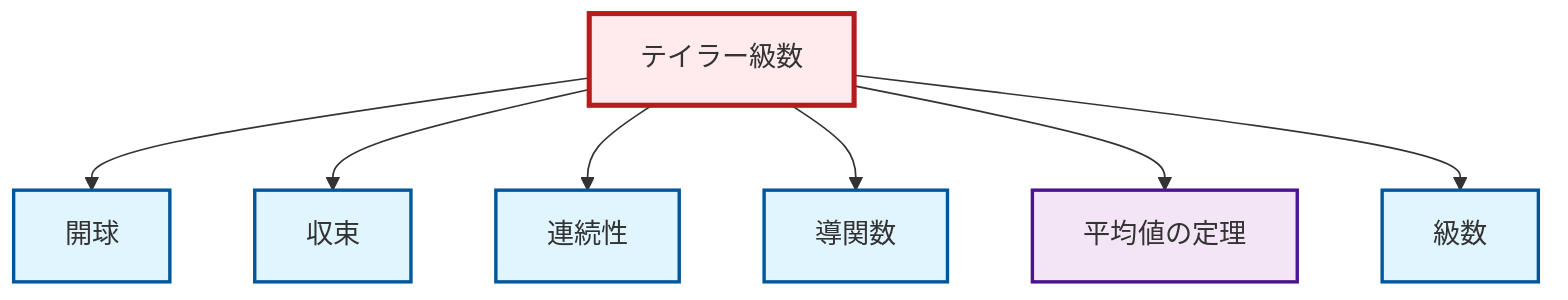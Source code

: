 graph TD
    classDef definition fill:#e1f5fe,stroke:#01579b,stroke-width:2px
    classDef theorem fill:#f3e5f5,stroke:#4a148c,stroke-width:2px
    classDef axiom fill:#fff3e0,stroke:#e65100,stroke-width:2px
    classDef example fill:#e8f5e9,stroke:#1b5e20,stroke-width:2px
    classDef current fill:#ffebee,stroke:#b71c1c,stroke-width:3px
    def-open-ball["開球"]:::definition
    thm-taylor-series["テイラー級数"]:::theorem
    def-series["級数"]:::definition
    def-continuity["連続性"]:::definition
    def-convergence["収束"]:::definition
    thm-mean-value["平均値の定理"]:::theorem
    def-derivative["導関数"]:::definition
    thm-taylor-series --> def-open-ball
    thm-taylor-series --> def-convergence
    thm-taylor-series --> def-continuity
    thm-taylor-series --> def-derivative
    thm-taylor-series --> thm-mean-value
    thm-taylor-series --> def-series
    class thm-taylor-series current